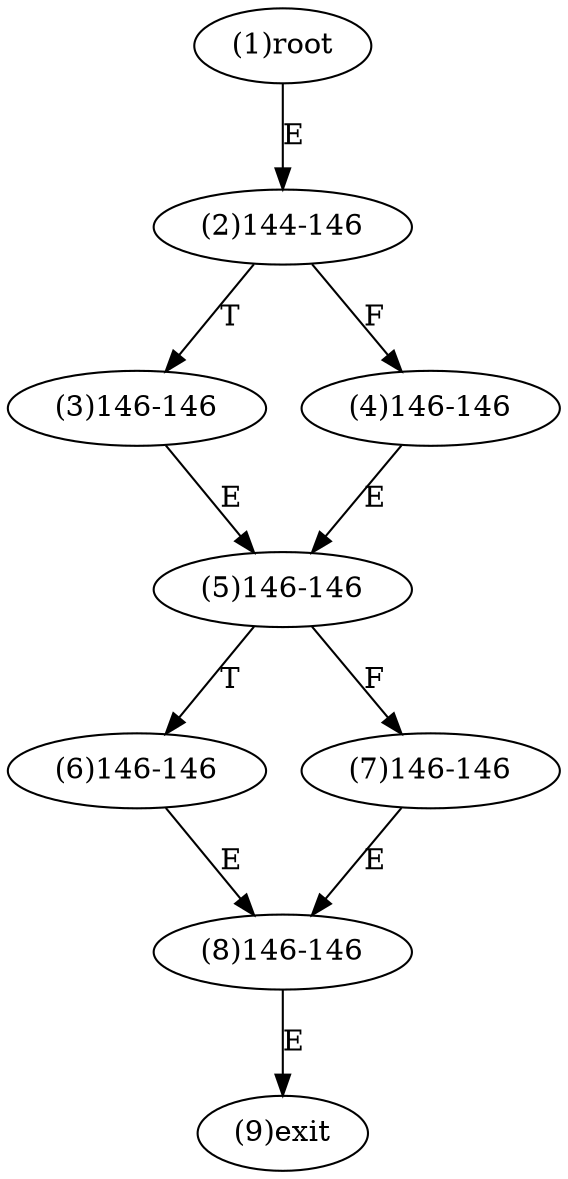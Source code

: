 digraph "" { 
1[ label="(1)root"];
2[ label="(2)144-146"];
3[ label="(3)146-146"];
4[ label="(4)146-146"];
5[ label="(5)146-146"];
6[ label="(6)146-146"];
7[ label="(7)146-146"];
8[ label="(8)146-146"];
9[ label="(9)exit"];
1->2[ label="E"];
2->4[ label="F"];
2->3[ label="T"];
3->5[ label="E"];
4->5[ label="E"];
5->7[ label="F"];
5->6[ label="T"];
6->8[ label="E"];
7->8[ label="E"];
8->9[ label="E"];
}